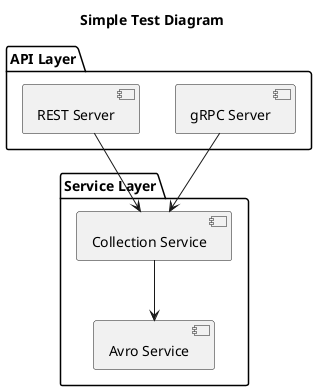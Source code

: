 @startuml Test
title Simple Test Diagram

package "API Layer" {
  [gRPC Server] as grpc
  [REST Server] as rest
}

package "Service Layer" {
  [Collection Service] as collection
  [Avro Service] as avro
}

grpc --> collection
rest --> collection
collection --> avro

@enduml